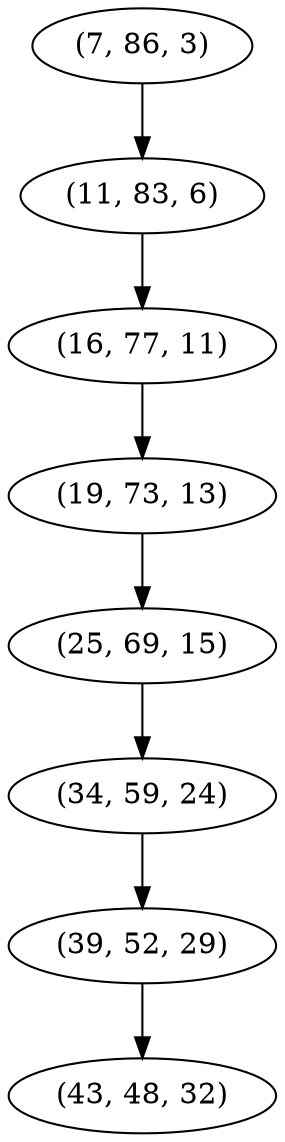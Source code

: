 digraph tree {
    "(7, 86, 3)";
    "(11, 83, 6)";
    "(16, 77, 11)";
    "(19, 73, 13)";
    "(25, 69, 15)";
    "(34, 59, 24)";
    "(39, 52, 29)";
    "(43, 48, 32)";
    "(7, 86, 3)" -> "(11, 83, 6)";
    "(11, 83, 6)" -> "(16, 77, 11)";
    "(16, 77, 11)" -> "(19, 73, 13)";
    "(19, 73, 13)" -> "(25, 69, 15)";
    "(25, 69, 15)" -> "(34, 59, 24)";
    "(34, 59, 24)" -> "(39, 52, 29)";
    "(39, 52, 29)" -> "(43, 48, 32)";
}
